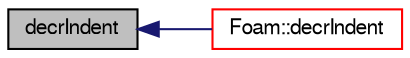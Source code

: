digraph "decrIndent"
{
  bgcolor="transparent";
  edge [fontname="FreeSans",fontsize="10",labelfontname="FreeSans",labelfontsize="10"];
  node [fontname="FreeSans",fontsize="10",shape=record];
  rankdir="LR";
  Node1 [label="decrIndent",height=0.2,width=0.4,color="black", fillcolor="grey75", style="filled" fontcolor="black"];
  Node1 -> Node2 [dir="back",color="midnightblue",fontsize="10",style="solid",fontname="FreeSans"];
  Node2 [label="Foam::decrIndent",height=0.2,width=0.4,color="red",URL="$a10237.html#a1c3a44e035fae1cd9d5a4a60a7e1c32b",tooltip="Decrement the indent level. "];
}
